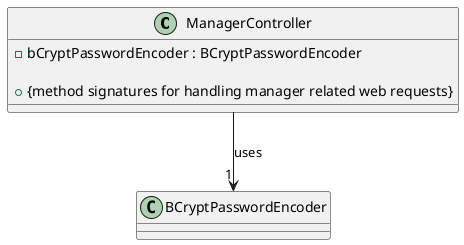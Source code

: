 
@startuml
class ManagerController {
    - bCryptPasswordEncoder : BCryptPasswordEncoder

    + {method signatures for handling manager related web requests}
}

class BCryptPasswordEncoder {
}

ManagerController --> "1" BCryptPasswordEncoder : uses

@enduml
